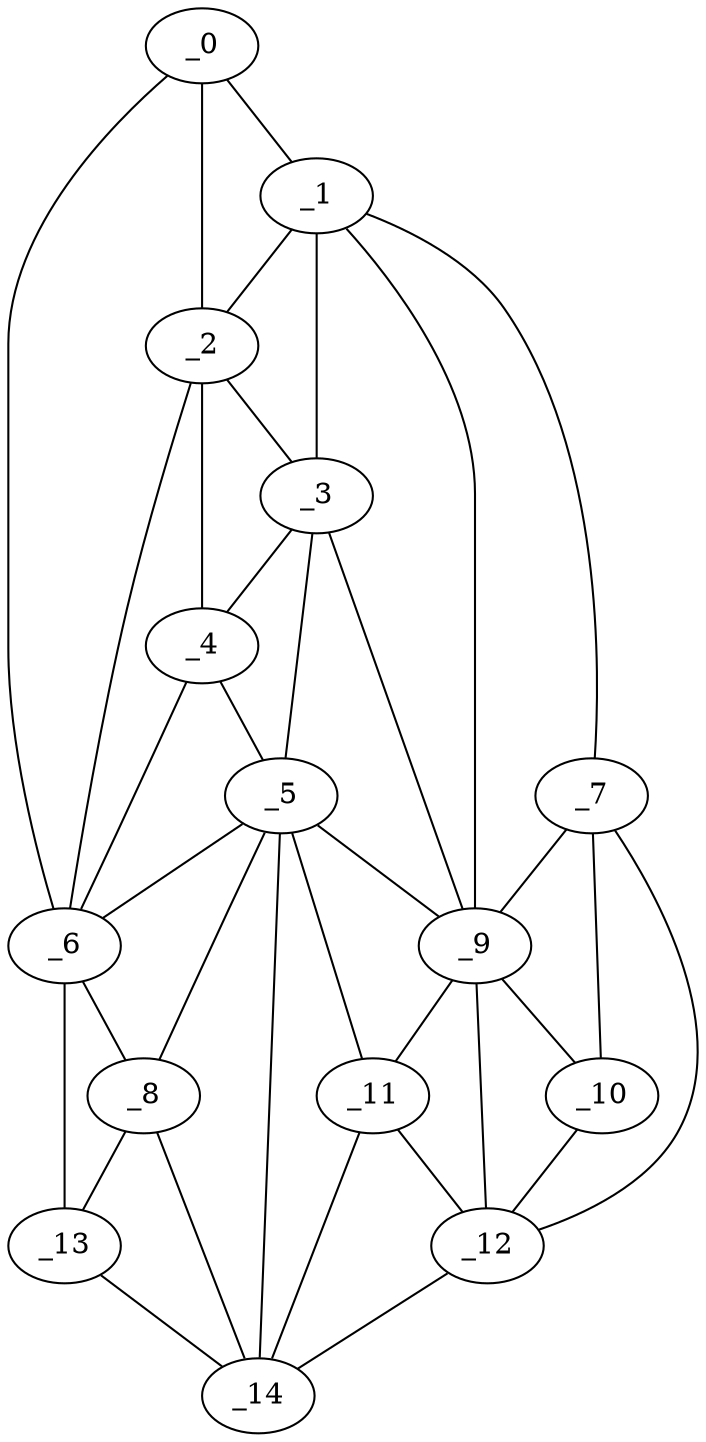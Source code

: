 graph "obj55__105.gxl" {
	_0	 [x=32,
		y=20];
	_1	 [x=34,
		y=27];
	_0 -- _1	 [valence=1];
	_2	 [x=44,
		y=24];
	_0 -- _2	 [valence=2];
	_6	 [x=68,
		y=10];
	_0 -- _6	 [valence=1];
	_1 -- _2	 [valence=1];
	_3	 [x=56,
		y=25];
	_1 -- _3	 [valence=1];
	_7	 [x=84,
		y=93];
	_1 -- _7	 [valence=1];
	_9	 [x=88,
		y=74];
	_1 -- _9	 [valence=2];
	_2 -- _3	 [valence=2];
	_4	 [x=64,
		y=16];
	_2 -- _4	 [valence=1];
	_2 -- _6	 [valence=1];
	_3 -- _4	 [valence=2];
	_5	 [x=65,
		y=25];
	_3 -- _5	 [valence=2];
	_3 -- _9	 [valence=2];
	_4 -- _5	 [valence=1];
	_4 -- _6	 [valence=2];
	_5 -- _6	 [valence=2];
	_8	 [x=85,
		y=11];
	_5 -- _8	 [valence=2];
	_5 -- _9	 [valence=1];
	_11	 [x=94,
		y=45];
	_5 -- _11	 [valence=1];
	_14	 [x=95,
		y=22];
	_5 -- _14	 [valence=2];
	_6 -- _8	 [valence=2];
	_13	 [x=95,
		y=7];
	_6 -- _13	 [valence=1];
	_7 -- _9	 [valence=1];
	_10	 [x=88,
		y=85];
	_7 -- _10	 [valence=2];
	_12	 [x=94,
		y=90];
	_7 -- _12	 [valence=1];
	_8 -- _13	 [valence=2];
	_8 -- _14	 [valence=2];
	_9 -- _10	 [valence=2];
	_9 -- _11	 [valence=2];
	_9 -- _12	 [valence=1];
	_10 -- _12	 [valence=1];
	_11 -- _12	 [valence=1];
	_11 -- _14	 [valence=2];
	_12 -- _14	 [valence=1];
	_13 -- _14	 [valence=1];
}
